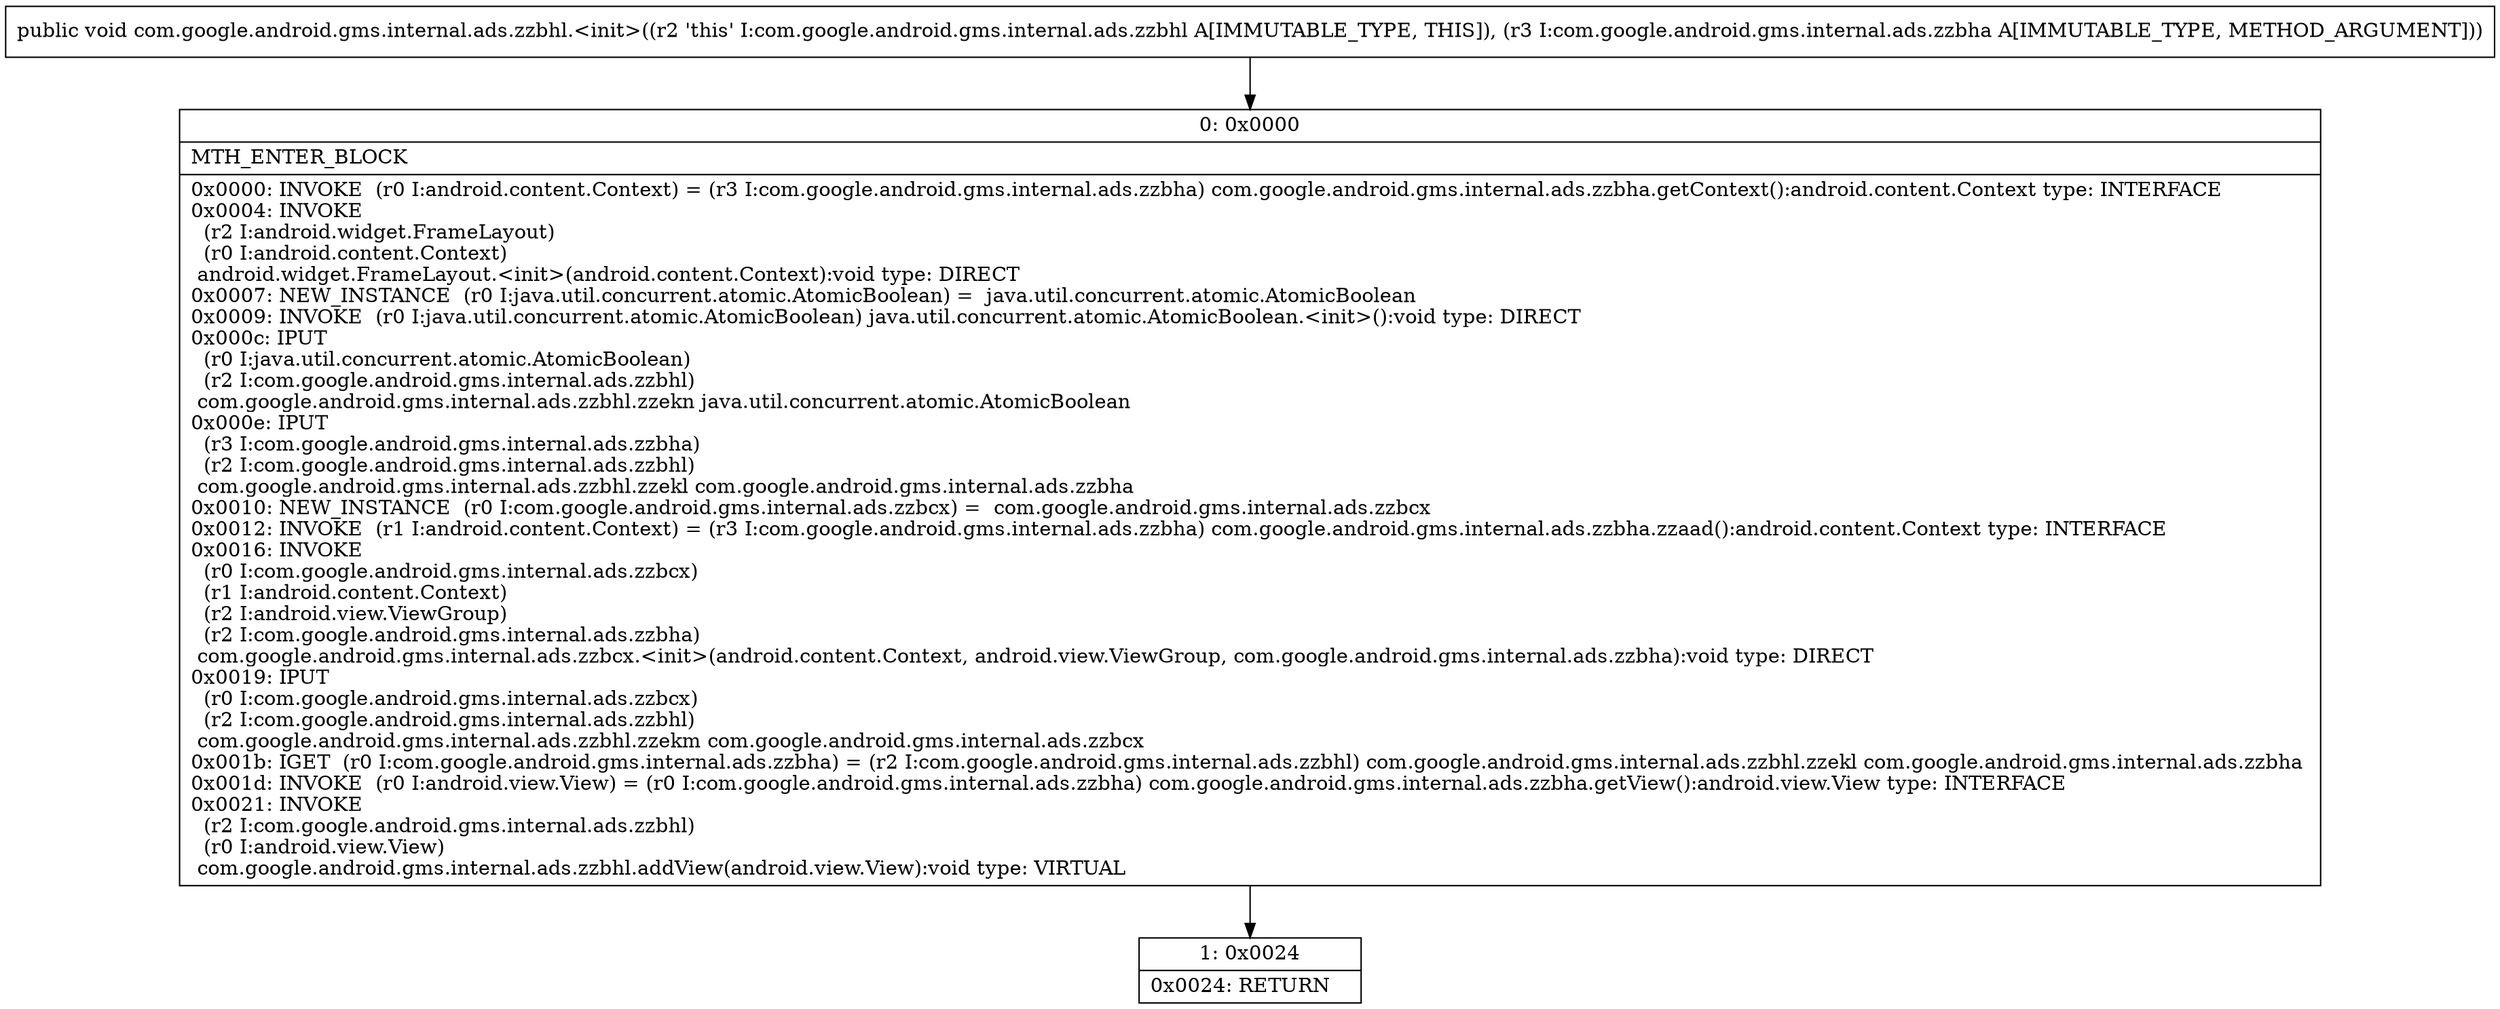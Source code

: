 digraph "CFG forcom.google.android.gms.internal.ads.zzbhl.\<init\>(Lcom\/google\/android\/gms\/internal\/ads\/zzbha;)V" {
Node_0 [shape=record,label="{0\:\ 0x0000|MTH_ENTER_BLOCK\l|0x0000: INVOKE  (r0 I:android.content.Context) = (r3 I:com.google.android.gms.internal.ads.zzbha) com.google.android.gms.internal.ads.zzbha.getContext():android.content.Context type: INTERFACE \l0x0004: INVOKE  \l  (r2 I:android.widget.FrameLayout)\l  (r0 I:android.content.Context)\l android.widget.FrameLayout.\<init\>(android.content.Context):void type: DIRECT \l0x0007: NEW_INSTANCE  (r0 I:java.util.concurrent.atomic.AtomicBoolean) =  java.util.concurrent.atomic.AtomicBoolean \l0x0009: INVOKE  (r0 I:java.util.concurrent.atomic.AtomicBoolean) java.util.concurrent.atomic.AtomicBoolean.\<init\>():void type: DIRECT \l0x000c: IPUT  \l  (r0 I:java.util.concurrent.atomic.AtomicBoolean)\l  (r2 I:com.google.android.gms.internal.ads.zzbhl)\l com.google.android.gms.internal.ads.zzbhl.zzekn java.util.concurrent.atomic.AtomicBoolean \l0x000e: IPUT  \l  (r3 I:com.google.android.gms.internal.ads.zzbha)\l  (r2 I:com.google.android.gms.internal.ads.zzbhl)\l com.google.android.gms.internal.ads.zzbhl.zzekl com.google.android.gms.internal.ads.zzbha \l0x0010: NEW_INSTANCE  (r0 I:com.google.android.gms.internal.ads.zzbcx) =  com.google.android.gms.internal.ads.zzbcx \l0x0012: INVOKE  (r1 I:android.content.Context) = (r3 I:com.google.android.gms.internal.ads.zzbha) com.google.android.gms.internal.ads.zzbha.zzaad():android.content.Context type: INTERFACE \l0x0016: INVOKE  \l  (r0 I:com.google.android.gms.internal.ads.zzbcx)\l  (r1 I:android.content.Context)\l  (r2 I:android.view.ViewGroup)\l  (r2 I:com.google.android.gms.internal.ads.zzbha)\l com.google.android.gms.internal.ads.zzbcx.\<init\>(android.content.Context, android.view.ViewGroup, com.google.android.gms.internal.ads.zzbha):void type: DIRECT \l0x0019: IPUT  \l  (r0 I:com.google.android.gms.internal.ads.zzbcx)\l  (r2 I:com.google.android.gms.internal.ads.zzbhl)\l com.google.android.gms.internal.ads.zzbhl.zzekm com.google.android.gms.internal.ads.zzbcx \l0x001b: IGET  (r0 I:com.google.android.gms.internal.ads.zzbha) = (r2 I:com.google.android.gms.internal.ads.zzbhl) com.google.android.gms.internal.ads.zzbhl.zzekl com.google.android.gms.internal.ads.zzbha \l0x001d: INVOKE  (r0 I:android.view.View) = (r0 I:com.google.android.gms.internal.ads.zzbha) com.google.android.gms.internal.ads.zzbha.getView():android.view.View type: INTERFACE \l0x0021: INVOKE  \l  (r2 I:com.google.android.gms.internal.ads.zzbhl)\l  (r0 I:android.view.View)\l com.google.android.gms.internal.ads.zzbhl.addView(android.view.View):void type: VIRTUAL \l}"];
Node_1 [shape=record,label="{1\:\ 0x0024|0x0024: RETURN   \l}"];
MethodNode[shape=record,label="{public void com.google.android.gms.internal.ads.zzbhl.\<init\>((r2 'this' I:com.google.android.gms.internal.ads.zzbhl A[IMMUTABLE_TYPE, THIS]), (r3 I:com.google.android.gms.internal.ads.zzbha A[IMMUTABLE_TYPE, METHOD_ARGUMENT])) }"];
MethodNode -> Node_0;
Node_0 -> Node_1;
}

